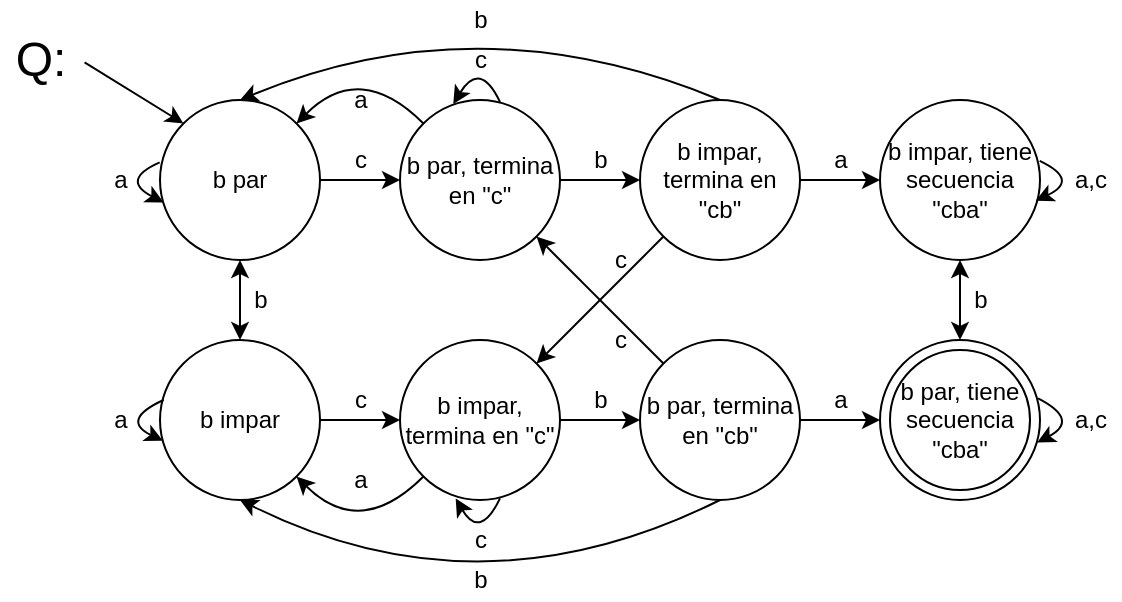 <mxfile version="13.9.8" type="google"><diagram id="to0c2JAQIgQeSFVNXgNT" name="Página-1"><mxGraphModel dx="574" dy="1491" grid="1" gridSize="10" guides="1" tooltips="1" connect="1" arrows="1" fold="1" page="1" pageScale="1" pageWidth="827" pageHeight="1169" math="0" shadow="0"><root><mxCell id="0"/><mxCell id="1" parent="0"/><mxCell id="MZ0vKPoT0ZWz0ViH96T3-1" value="b par" style="ellipse;whiteSpace=wrap;html=1;aspect=fixed;" parent="1" vertex="1"><mxGeometry x="120" y="-1080" width="80" height="80" as="geometry"/></mxCell><mxCell id="MZ0vKPoT0ZWz0ViH96T3-2" value="&lt;font style=&quot;font-size: 24px&quot;&gt;Q:&lt;/font&gt;" style="text;html=1;align=center;verticalAlign=middle;resizable=0;points=[];autosize=1;" parent="1" vertex="1"><mxGeometry x="40" y="-1110" width="40" height="20" as="geometry"/></mxCell><mxCell id="MZ0vKPoT0ZWz0ViH96T3-3" value="" style="endArrow=classic;html=1;entryX=0;entryY=0;entryDx=0;entryDy=0;exitX=1.057;exitY=0.557;exitDx=0;exitDy=0;exitPerimeter=0;" parent="1" source="MZ0vKPoT0ZWz0ViH96T3-2" target="MZ0vKPoT0ZWz0ViH96T3-1" edge="1"><mxGeometry width="50" height="50" relative="1" as="geometry"><mxPoint x="80" y="-1100" as="sourcePoint"/><mxPoint x="120" y="-1090" as="targetPoint"/></mxGeometry></mxCell><mxCell id="MZ0vKPoT0ZWz0ViH96T3-4" value="b impar" style="ellipse;whiteSpace=wrap;html=1;aspect=fixed;" parent="1" vertex="1"><mxGeometry x="120" y="-960" width="80" height="80" as="geometry"/></mxCell><mxCell id="MZ0vKPoT0ZWz0ViH96T3-5" value="b par, termina en &quot;c&quot;" style="ellipse;whiteSpace=wrap;html=1;aspect=fixed;" parent="1" vertex="1"><mxGeometry x="240" y="-1080" width="80" height="80" as="geometry"/></mxCell><mxCell id="MZ0vKPoT0ZWz0ViH96T3-6" value="b impar, termina en &quot;c&quot;" style="ellipse;whiteSpace=wrap;html=1;aspect=fixed;" parent="1" vertex="1"><mxGeometry x="240" y="-960" width="80" height="80" as="geometry"/></mxCell><mxCell id="MZ0vKPoT0ZWz0ViH96T3-7" value="b impar, termina en &quot;cb&quot;" style="ellipse;whiteSpace=wrap;html=1;aspect=fixed;" parent="1" vertex="1"><mxGeometry x="360" y="-1080" width="80" height="80" as="geometry"/></mxCell><mxCell id="MZ0vKPoT0ZWz0ViH96T3-8" value="&lt;span&gt;b impar, tiene secuencia &quot;cba&quot;&lt;/span&gt;" style="ellipse;whiteSpace=wrap;html=1;aspect=fixed;" parent="1" vertex="1"><mxGeometry x="480" y="-1080" width="80" height="80" as="geometry"/></mxCell><mxCell id="MZ0vKPoT0ZWz0ViH96T3-9" value="b par, termina en &quot;cb&quot;" style="ellipse;whiteSpace=wrap;html=1;aspect=fixed;" parent="1" vertex="1"><mxGeometry x="360" y="-960" width="80" height="80" as="geometry"/></mxCell><mxCell id="MZ0vKPoT0ZWz0ViH96T3-10" value="" style="ellipse;whiteSpace=wrap;html=1;aspect=fixed;" parent="1" vertex="1"><mxGeometry x="480" y="-960" width="80" height="80" as="geometry"/></mxCell><mxCell id="MZ0vKPoT0ZWz0ViH96T3-15" value="" style="endArrow=classic;startArrow=classic;html=1;entryX=0.5;entryY=1;entryDx=0;entryDy=0;" parent="1" source="MZ0vKPoT0ZWz0ViH96T3-4" target="MZ0vKPoT0ZWz0ViH96T3-1" edge="1"><mxGeometry width="50" height="50" relative="1" as="geometry"><mxPoint x="120" y="-940" as="sourcePoint"/><mxPoint x="170" y="-990" as="targetPoint"/></mxGeometry></mxCell><mxCell id="MZ0vKPoT0ZWz0ViH96T3-16" value="b" style="text;html=1;align=center;verticalAlign=middle;resizable=0;points=[];autosize=1;" parent="1" vertex="1"><mxGeometry x="160" y="-990" width="20" height="20" as="geometry"/></mxCell><mxCell id="MZ0vKPoT0ZWz0ViH96T3-21" value="" style="endArrow=classic;html=1;exitX=1;exitY=0.5;exitDx=0;exitDy=0;entryX=0;entryY=0.5;entryDx=0;entryDy=0;" parent="1" source="MZ0vKPoT0ZWz0ViH96T3-1" target="MZ0vKPoT0ZWz0ViH96T3-5" edge="1"><mxGeometry width="50" height="50" relative="1" as="geometry"><mxPoint x="240" y="-940" as="sourcePoint"/><mxPoint x="290" y="-990" as="targetPoint"/></mxGeometry></mxCell><mxCell id="MZ0vKPoT0ZWz0ViH96T3-22" value="c" style="text;html=1;align=center;verticalAlign=middle;resizable=0;points=[];autosize=1;" parent="1" vertex="1"><mxGeometry x="210" y="-1060" width="20" height="20" as="geometry"/></mxCell><mxCell id="MZ0vKPoT0ZWz0ViH96T3-23" value="" style="endArrow=classic;html=1;exitX=1;exitY=0.5;exitDx=0;exitDy=0;entryX=0;entryY=0.5;entryDx=0;entryDy=0;" parent="1" source="MZ0vKPoT0ZWz0ViH96T3-4" target="MZ0vKPoT0ZWz0ViH96T3-6" edge="1"><mxGeometry width="50" height="50" relative="1" as="geometry"><mxPoint x="240" y="-940" as="sourcePoint"/><mxPoint x="230" y="-900" as="targetPoint"/></mxGeometry></mxCell><mxCell id="MZ0vKPoT0ZWz0ViH96T3-24" value="c" style="text;html=1;align=center;verticalAlign=middle;resizable=0;points=[];autosize=1;" parent="1" vertex="1"><mxGeometry x="210" y="-940" width="20" height="20" as="geometry"/></mxCell><mxCell id="MZ0vKPoT0ZWz0ViH96T3-28" value="" style="endArrow=classic;html=1;exitX=1;exitY=0.5;exitDx=0;exitDy=0;entryX=0;entryY=0.5;entryDx=0;entryDy=0;" parent="1" source="MZ0vKPoT0ZWz0ViH96T3-7" target="MZ0vKPoT0ZWz0ViH96T3-8" edge="1"><mxGeometry width="50" height="50" relative="1" as="geometry"><mxPoint x="440" y="-1000" as="sourcePoint"/><mxPoint x="490" y="-1050" as="targetPoint"/></mxGeometry></mxCell><mxCell id="MZ0vKPoT0ZWz0ViH96T3-29" value="a" style="text;html=1;align=center;verticalAlign=middle;resizable=0;points=[];autosize=1;" parent="1" vertex="1"><mxGeometry x="450" y="-1060" width="20" height="20" as="geometry"/></mxCell><mxCell id="MZ0vKPoT0ZWz0ViH96T3-30" value="" style="endArrow=classic;html=1;entryX=0;entryY=0.5;entryDx=0;entryDy=0;exitX=1;exitY=0.5;exitDx=0;exitDy=0;" parent="1" source="MZ0vKPoT0ZWz0ViH96T3-9" target="MZ0vKPoT0ZWz0ViH96T3-10" edge="1"><mxGeometry width="50" height="50" relative="1" as="geometry"><mxPoint x="440" y="-930" as="sourcePoint"/><mxPoint x="490" y="-980" as="targetPoint"/></mxGeometry></mxCell><mxCell id="MZ0vKPoT0ZWz0ViH96T3-31" value="a" style="text;html=1;align=center;verticalAlign=middle;resizable=0;points=[];autosize=1;" parent="1" vertex="1"><mxGeometry x="450" y="-940" width="20" height="20" as="geometry"/></mxCell><mxCell id="MZ0vKPoT0ZWz0ViH96T3-32" value="" style="endArrow=classic;html=1;exitX=0.998;exitY=0.38;exitDx=0;exitDy=0;exitPerimeter=0;curved=1;entryX=0.973;entryY=0.63;entryDx=0;entryDy=0;entryPerimeter=0;" parent="1" source="MZ0vKPoT0ZWz0ViH96T3-8" target="MZ0vKPoT0ZWz0ViH96T3-8" edge="1"><mxGeometry width="50" height="50" relative="1" as="geometry"><mxPoint x="590" y="-1000" as="sourcePoint"/><mxPoint x="570" y="-1020" as="targetPoint"/><Array as="points"><mxPoint x="580" y="-1040"/></Array></mxGeometry></mxCell><mxCell id="MZ0vKPoT0ZWz0ViH96T3-33" value="" style="endArrow=classic;html=1;exitX=0.988;exitY=0.365;exitDx=0;exitDy=0;exitPerimeter=0;curved=1;entryX=0.983;entryY=0.64;entryDx=0;entryDy=0;entryPerimeter=0;" parent="1" source="MZ0vKPoT0ZWz0ViH96T3-10" target="MZ0vKPoT0ZWz0ViH96T3-10" edge="1"><mxGeometry width="50" height="50" relative="1" as="geometry"><mxPoint x="560" y="-937.84" as="sourcePoint"/><mxPoint x="570" y="-900" as="targetPoint"/><Array as="points"><mxPoint x="580" y="-920"/></Array></mxGeometry></mxCell><mxCell id="MZ0vKPoT0ZWz0ViH96T3-34" value="a,c" style="text;html=1;align=center;verticalAlign=middle;resizable=0;points=[];autosize=1;" parent="1" vertex="1"><mxGeometry x="570" y="-1050" width="30" height="20" as="geometry"/></mxCell><mxCell id="MZ0vKPoT0ZWz0ViH96T3-35" value="a,c" style="text;html=1;align=center;verticalAlign=middle;resizable=0;points=[];autosize=1;" parent="1" vertex="1"><mxGeometry x="570" y="-930" width="30" height="20" as="geometry"/></mxCell><mxCell id="MZ0vKPoT0ZWz0ViH96T3-36" value="" style="endArrow=classic;startArrow=classic;html=1;entryX=0.5;entryY=1;entryDx=0;entryDy=0;exitX=0.5;exitY=0;exitDx=0;exitDy=0;" parent="1" source="MZ0vKPoT0ZWz0ViH96T3-10" target="MZ0vKPoT0ZWz0ViH96T3-8" edge="1"><mxGeometry width="50" height="50" relative="1" as="geometry"><mxPoint x="480" y="-970" as="sourcePoint"/><mxPoint x="530" y="-1020" as="targetPoint"/></mxGeometry></mxCell><mxCell id="MZ0vKPoT0ZWz0ViH96T3-37" value="b" style="text;html=1;align=center;verticalAlign=middle;resizable=0;points=[];autosize=1;" parent="1" vertex="1"><mxGeometry x="520" y="-990" width="20" height="20" as="geometry"/></mxCell><mxCell id="MZ0vKPoT0ZWz0ViH96T3-39" value="" style="endArrow=classic;html=1;curved=1;exitX=0.022;exitY=0.375;exitDx=0;exitDy=0;exitPerimeter=0;entryX=0.018;entryY=0.63;entryDx=0;entryDy=0;entryPerimeter=0;" parent="1" source="MZ0vKPoT0ZWz0ViH96T3-4" target="MZ0vKPoT0ZWz0ViH96T3-4" edge="1"><mxGeometry width="50" height="50" relative="1" as="geometry"><mxPoint x="110" y="-950" as="sourcePoint"/><mxPoint x="110" y="-900" as="targetPoint"/><Array as="points"><mxPoint x="100" y="-920"/></Array></mxGeometry></mxCell><mxCell id="MZ0vKPoT0ZWz0ViH96T3-40" value="a" style="text;html=1;align=center;verticalAlign=middle;resizable=0;points=[];autosize=1;" parent="1" vertex="1"><mxGeometry x="90" y="-930" width="20" height="20" as="geometry"/></mxCell><mxCell id="MZ0vKPoT0ZWz0ViH96T3-41" value="" style="endArrow=classic;html=1;curved=1;entryX=0.023;entryY=0.64;entryDx=0;entryDy=0;entryPerimeter=0;exitX=-0.002;exitY=0.39;exitDx=0;exitDy=0;exitPerimeter=0;" parent="1" source="MZ0vKPoT0ZWz0ViH96T3-1" target="MZ0vKPoT0ZWz0ViH96T3-1" edge="1"><mxGeometry width="50" height="50" relative="1" as="geometry"><mxPoint x="110" y="-1050" as="sourcePoint"/><mxPoint x="110" y="-1032" as="targetPoint"/><Array as="points"><mxPoint x="100" y="-1040"/></Array></mxGeometry></mxCell><mxCell id="MZ0vKPoT0ZWz0ViH96T3-42" value="a" style="text;html=1;align=center;verticalAlign=middle;resizable=0;points=[];autosize=1;" parent="1" vertex="1"><mxGeometry x="90" y="-1050" width="20" height="20" as="geometry"/></mxCell><mxCell id="MZ0vKPoT0ZWz0ViH96T3-45" value="" style="endArrow=classic;html=1;entryX=1;entryY=0;entryDx=0;entryDy=0;curved=1;" parent="1" source="MZ0vKPoT0ZWz0ViH96T3-5" target="MZ0vKPoT0ZWz0ViH96T3-1" edge="1"><mxGeometry width="50" height="50" relative="1" as="geometry"><mxPoint x="280" y="-1010" as="sourcePoint"/><mxPoint x="330" y="-1060" as="targetPoint"/><Array as="points"><mxPoint x="220" y="-1100"/></Array></mxGeometry></mxCell><mxCell id="MZ0vKPoT0ZWz0ViH96T3-46" value="a" style="text;html=1;align=center;verticalAlign=middle;resizable=0;points=[];autosize=1;" parent="1" vertex="1"><mxGeometry x="210" y="-1090" width="20" height="20" as="geometry"/></mxCell><mxCell id="MZ0vKPoT0ZWz0ViH96T3-47" value="" style="endArrow=classic;html=1;entryX=1;entryY=1;entryDx=0;entryDy=0;curved=1;" parent="1" source="MZ0vKPoT0ZWz0ViH96T3-6" target="MZ0vKPoT0ZWz0ViH96T3-4" edge="1"><mxGeometry width="50" height="50" relative="1" as="geometry"><mxPoint x="200" y="-910" as="sourcePoint"/><mxPoint x="220" y="-880" as="targetPoint"/><Array as="points"><mxPoint x="220" y="-860"/></Array></mxGeometry></mxCell><mxCell id="MZ0vKPoT0ZWz0ViH96T3-48" value="a" style="text;html=1;align=center;verticalAlign=middle;resizable=0;points=[];autosize=1;" parent="1" vertex="1"><mxGeometry x="210" y="-900" width="20" height="20" as="geometry"/></mxCell><mxCell id="MZ0vKPoT0ZWz0ViH96T3-59" value="" style="endArrow=classic;html=1;curved=1;entryX=0.348;entryY=0.99;entryDx=0;entryDy=0;entryPerimeter=0;exitX=0.625;exitY=0.99;exitDx=0;exitDy=0;exitPerimeter=0;" parent="1" source="MZ0vKPoT0ZWz0ViH96T3-6" target="MZ0vKPoT0ZWz0ViH96T3-6" edge="1"><mxGeometry width="50" height="50" relative="1" as="geometry"><mxPoint x="290" y="-870" as="sourcePoint"/><mxPoint x="260" y="-870" as="targetPoint"/><Array as="points"><mxPoint x="280" y="-860"/></Array></mxGeometry></mxCell><mxCell id="MZ0vKPoT0ZWz0ViH96T3-60" value="c" style="text;html=1;align=center;verticalAlign=middle;resizable=0;points=[];autosize=1;" parent="1" vertex="1"><mxGeometry x="270" y="-870" width="20" height="20" as="geometry"/></mxCell><mxCell id="MZ0vKPoT0ZWz0ViH96T3-61" value="" style="endArrow=classic;html=1;curved=1;entryX=0.333;entryY=0.025;entryDx=0;entryDy=0;entryPerimeter=0;" parent="1" target="MZ0vKPoT0ZWz0ViH96T3-5" edge="1"><mxGeometry width="50" height="50" relative="1" as="geometry"><mxPoint x="290" y="-1079" as="sourcePoint"/><mxPoint x="260" y="-1090" as="targetPoint"/><Array as="points"><mxPoint x="280" y="-1100"/></Array></mxGeometry></mxCell><mxCell id="MZ0vKPoT0ZWz0ViH96T3-62" value="c" style="text;html=1;align=center;verticalAlign=middle;resizable=0;points=[];autosize=1;" parent="1" vertex="1"><mxGeometry x="270" y="-1110" width="20" height="20" as="geometry"/></mxCell><mxCell id="MZ0vKPoT0ZWz0ViH96T3-66" value="" style="endArrow=classic;html=1;exitX=1;exitY=0.5;exitDx=0;exitDy=0;entryX=0;entryY=0.5;entryDx=0;entryDy=0;" parent="1" source="MZ0vKPoT0ZWz0ViH96T3-5" target="MZ0vKPoT0ZWz0ViH96T3-7" edge="1"><mxGeometry width="50" height="50" relative="1" as="geometry"><mxPoint x="320" y="-970" as="sourcePoint"/><mxPoint x="370" y="-1020" as="targetPoint"/></mxGeometry></mxCell><mxCell id="MZ0vKPoT0ZWz0ViH96T3-67" value="b" style="text;html=1;align=center;verticalAlign=middle;resizable=0;points=[];autosize=1;" parent="1" vertex="1"><mxGeometry x="330" y="-1060" width="20" height="20" as="geometry"/></mxCell><mxCell id="MZ0vKPoT0ZWz0ViH96T3-68" value="" style="endArrow=classic;html=1;exitX=1;exitY=0.5;exitDx=0;exitDy=0;entryX=0;entryY=0.5;entryDx=0;entryDy=0;" parent="1" source="MZ0vKPoT0ZWz0ViH96T3-6" target="MZ0vKPoT0ZWz0ViH96T3-9" edge="1"><mxGeometry width="50" height="50" relative="1" as="geometry"><mxPoint x="310" y="-940" as="sourcePoint"/><mxPoint x="360" y="-990" as="targetPoint"/></mxGeometry></mxCell><mxCell id="MZ0vKPoT0ZWz0ViH96T3-69" value="b" style="text;html=1;align=center;verticalAlign=middle;resizable=0;points=[];autosize=1;" parent="1" vertex="1"><mxGeometry x="330" y="-940" width="20" height="20" as="geometry"/></mxCell><mxCell id="MZ0vKPoT0ZWz0ViH96T3-70" value="" style="endArrow=classic;html=1;exitX=0.5;exitY=0;exitDx=0;exitDy=0;entryX=0.5;entryY=0;entryDx=0;entryDy=0;curved=1;" parent="1" source="MZ0vKPoT0ZWz0ViH96T3-7" target="MZ0vKPoT0ZWz0ViH96T3-1" edge="1"><mxGeometry width="50" height="50" relative="1" as="geometry"><mxPoint x="310" y="-970" as="sourcePoint"/><mxPoint x="360" y="-1020" as="targetPoint"/><Array as="points"><mxPoint x="280" y="-1130"/></Array></mxGeometry></mxCell><mxCell id="MZ0vKPoT0ZWz0ViH96T3-71" value="" style="endArrow=classic;html=1;exitX=0.5;exitY=1;exitDx=0;exitDy=0;entryX=0.5;entryY=1;entryDx=0;entryDy=0;curved=1;" parent="1" source="MZ0vKPoT0ZWz0ViH96T3-9" target="MZ0vKPoT0ZWz0ViH96T3-4" edge="1"><mxGeometry width="50" height="50" relative="1" as="geometry"><mxPoint x="310" y="-910" as="sourcePoint"/><mxPoint x="360" y="-960" as="targetPoint"/><Array as="points"><mxPoint x="280" y="-820"/></Array></mxGeometry></mxCell><mxCell id="MZ0vKPoT0ZWz0ViH96T3-72" value="b" style="text;html=1;align=center;verticalAlign=middle;resizable=0;points=[];autosize=1;" parent="1" vertex="1"><mxGeometry x="270" y="-850" width="20" height="20" as="geometry"/></mxCell><mxCell id="MZ0vKPoT0ZWz0ViH96T3-73" value="b" style="text;html=1;align=center;verticalAlign=middle;resizable=0;points=[];autosize=1;" parent="1" vertex="1"><mxGeometry x="270" y="-1130" width="20" height="20" as="geometry"/></mxCell><mxCell id="MZ0vKPoT0ZWz0ViH96T3-74" value="&lt;span&gt;b par, tiene secuencia &quot;cba&quot;&lt;/span&gt;" style="ellipse;whiteSpace=wrap;html=1;aspect=fixed;" parent="1" vertex="1"><mxGeometry x="485" y="-955" width="70" height="70" as="geometry"/></mxCell><mxCell id="TY_NFAH9CG6AlkjT03tH-1" value="" style="endArrow=classic;html=1;exitX=0;exitY=0;exitDx=0;exitDy=0;entryX=1;entryY=1;entryDx=0;entryDy=0;" edge="1" parent="1" source="MZ0vKPoT0ZWz0ViH96T3-9" target="MZ0vKPoT0ZWz0ViH96T3-5"><mxGeometry width="50" height="50" relative="1" as="geometry"><mxPoint x="290" y="-940" as="sourcePoint"/><mxPoint x="340" y="-990" as="targetPoint"/></mxGeometry></mxCell><mxCell id="TY_NFAH9CG6AlkjT03tH-2" value="" style="endArrow=classic;html=1;exitX=0;exitY=1;exitDx=0;exitDy=0;entryX=1;entryY=0;entryDx=0;entryDy=0;" edge="1" parent="1" source="MZ0vKPoT0ZWz0ViH96T3-7" target="MZ0vKPoT0ZWz0ViH96T3-6"><mxGeometry width="50" height="50" relative="1" as="geometry"><mxPoint x="290" y="-940" as="sourcePoint"/><mxPoint x="340" y="-990" as="targetPoint"/></mxGeometry></mxCell><mxCell id="TY_NFAH9CG6AlkjT03tH-3" value="c" style="text;html=1;align=center;verticalAlign=middle;resizable=0;points=[];autosize=1;" vertex="1" parent="1"><mxGeometry x="340" y="-1010" width="20" height="20" as="geometry"/></mxCell><mxCell id="TY_NFAH9CG6AlkjT03tH-4" value="c" style="text;html=1;align=center;verticalAlign=middle;resizable=0;points=[];autosize=1;" vertex="1" parent="1"><mxGeometry x="340" y="-970" width="20" height="20" as="geometry"/></mxCell></root></mxGraphModel></diagram></mxfile>